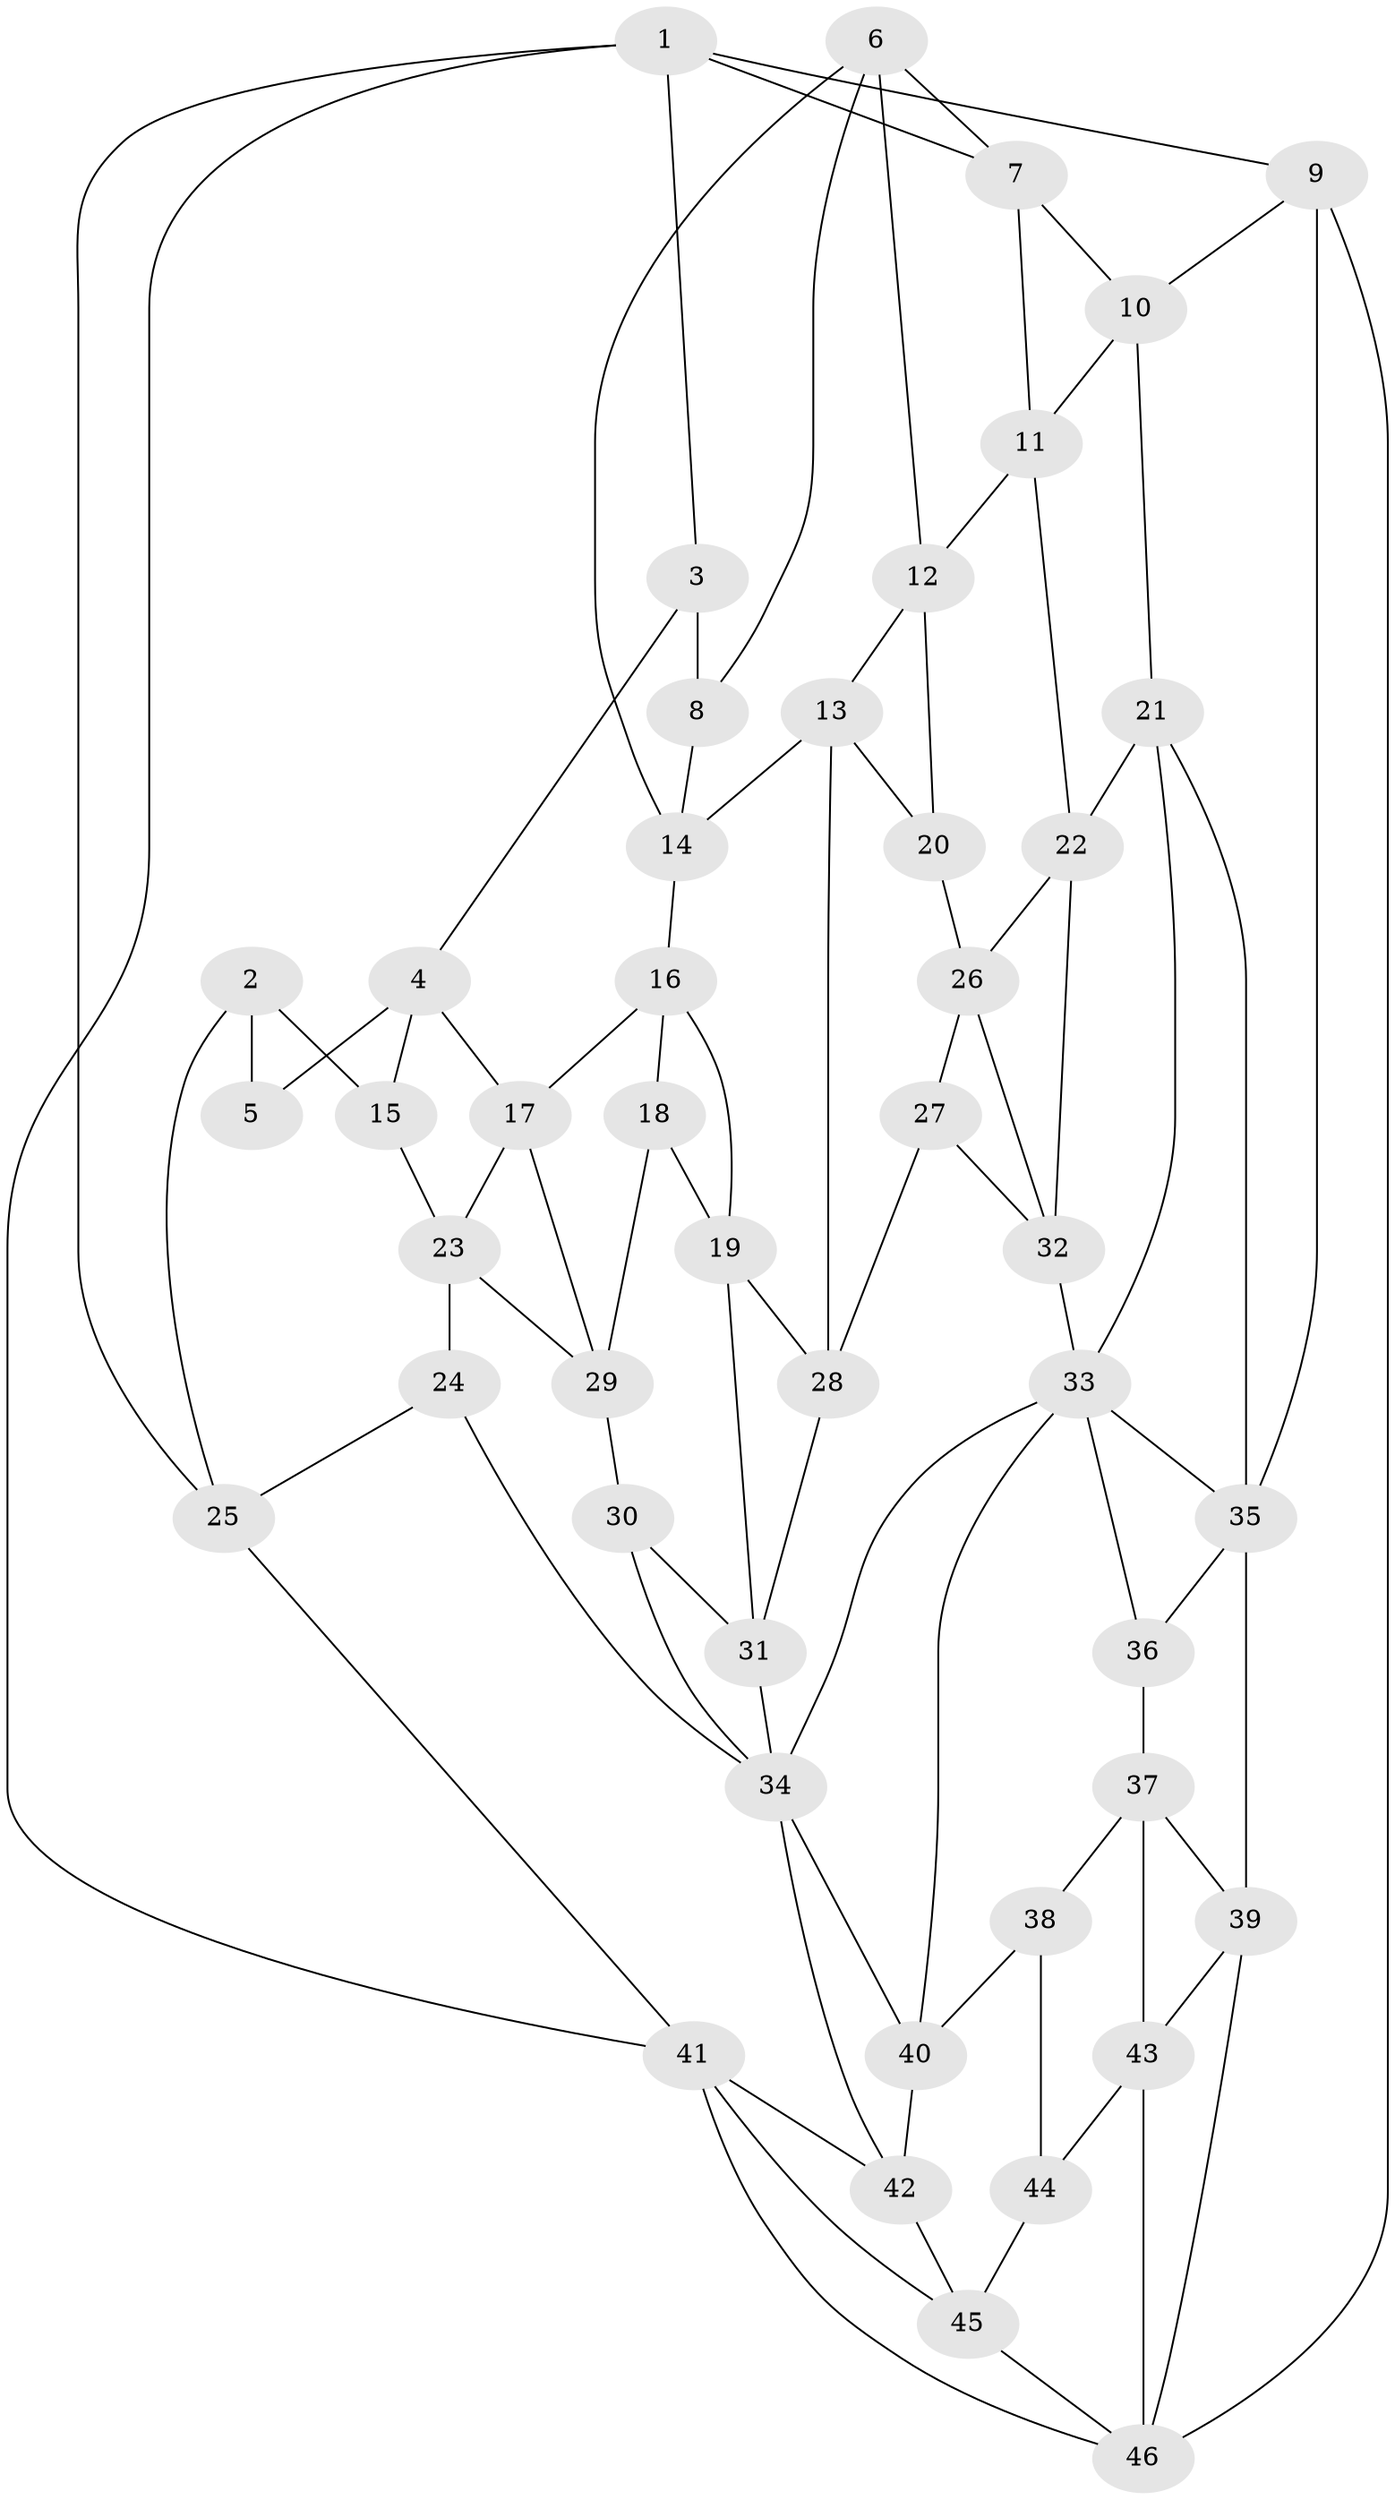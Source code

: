 // original degree distribution, {3: 0.021739130434782608, 4: 0.2391304347826087, 6: 0.21739130434782608, 5: 0.5217391304347826}
// Generated by graph-tools (version 1.1) at 2025/27/03/09/25 03:27:02]
// undirected, 46 vertices, 89 edges
graph export_dot {
graph [start="1"]
  node [color=gray90,style=filled];
  1;
  2;
  3;
  4;
  5;
  6;
  7;
  8;
  9;
  10;
  11;
  12;
  13;
  14;
  15;
  16;
  17;
  18;
  19;
  20;
  21;
  22;
  23;
  24;
  25;
  26;
  27;
  28;
  29;
  30;
  31;
  32;
  33;
  34;
  35;
  36;
  37;
  38;
  39;
  40;
  41;
  42;
  43;
  44;
  45;
  46;
  1 -- 3 [weight=1.0];
  1 -- 7 [weight=1.0];
  1 -- 9 [weight=1.0];
  1 -- 25 [weight=1.0];
  1 -- 41 [weight=1.0];
  2 -- 5 [weight=2.0];
  2 -- 15 [weight=1.0];
  2 -- 25 [weight=1.0];
  3 -- 4 [weight=1.0];
  3 -- 8 [weight=2.0];
  4 -- 5 [weight=1.0];
  4 -- 15 [weight=1.0];
  4 -- 17 [weight=1.0];
  6 -- 7 [weight=1.0];
  6 -- 8 [weight=1.0];
  6 -- 12 [weight=1.0];
  6 -- 14 [weight=1.0];
  7 -- 10 [weight=1.0];
  7 -- 11 [weight=1.0];
  8 -- 14 [weight=1.0];
  9 -- 10 [weight=1.0];
  9 -- 35 [weight=2.0];
  9 -- 46 [weight=1.0];
  10 -- 11 [weight=1.0];
  10 -- 21 [weight=1.0];
  11 -- 12 [weight=1.0];
  11 -- 22 [weight=1.0];
  12 -- 13 [weight=1.0];
  12 -- 20 [weight=1.0];
  13 -- 14 [weight=1.0];
  13 -- 20 [weight=1.0];
  13 -- 28 [weight=1.0];
  14 -- 16 [weight=1.0];
  15 -- 23 [weight=1.0];
  16 -- 17 [weight=1.0];
  16 -- 18 [weight=1.0];
  16 -- 19 [weight=1.0];
  17 -- 23 [weight=1.0];
  17 -- 29 [weight=1.0];
  18 -- 19 [weight=1.0];
  18 -- 29 [weight=1.0];
  19 -- 28 [weight=1.0];
  19 -- 31 [weight=1.0];
  20 -- 26 [weight=1.0];
  21 -- 22 [weight=1.0];
  21 -- 33 [weight=1.0];
  21 -- 35 [weight=1.0];
  22 -- 26 [weight=1.0];
  22 -- 32 [weight=1.0];
  23 -- 24 [weight=1.0];
  23 -- 29 [weight=1.0];
  24 -- 25 [weight=1.0];
  24 -- 34 [weight=1.0];
  25 -- 41 [weight=1.0];
  26 -- 27 [weight=1.0];
  26 -- 32 [weight=1.0];
  27 -- 28 [weight=1.0];
  27 -- 32 [weight=1.0];
  28 -- 31 [weight=1.0];
  29 -- 30 [weight=1.0];
  30 -- 31 [weight=1.0];
  30 -- 34 [weight=1.0];
  31 -- 34 [weight=1.0];
  32 -- 33 [weight=1.0];
  33 -- 34 [weight=1.0];
  33 -- 35 [weight=1.0];
  33 -- 36 [weight=1.0];
  33 -- 40 [weight=1.0];
  34 -- 40 [weight=1.0];
  34 -- 42 [weight=1.0];
  35 -- 36 [weight=1.0];
  35 -- 39 [weight=1.0];
  36 -- 37 [weight=1.0];
  37 -- 38 [weight=1.0];
  37 -- 39 [weight=1.0];
  37 -- 43 [weight=1.0];
  38 -- 40 [weight=1.0];
  38 -- 44 [weight=2.0];
  39 -- 43 [weight=1.0];
  39 -- 46 [weight=1.0];
  40 -- 42 [weight=1.0];
  41 -- 42 [weight=1.0];
  41 -- 45 [weight=1.0];
  41 -- 46 [weight=1.0];
  42 -- 45 [weight=1.0];
  43 -- 44 [weight=1.0];
  43 -- 46 [weight=1.0];
  44 -- 45 [weight=1.0];
  45 -- 46 [weight=1.0];
}
